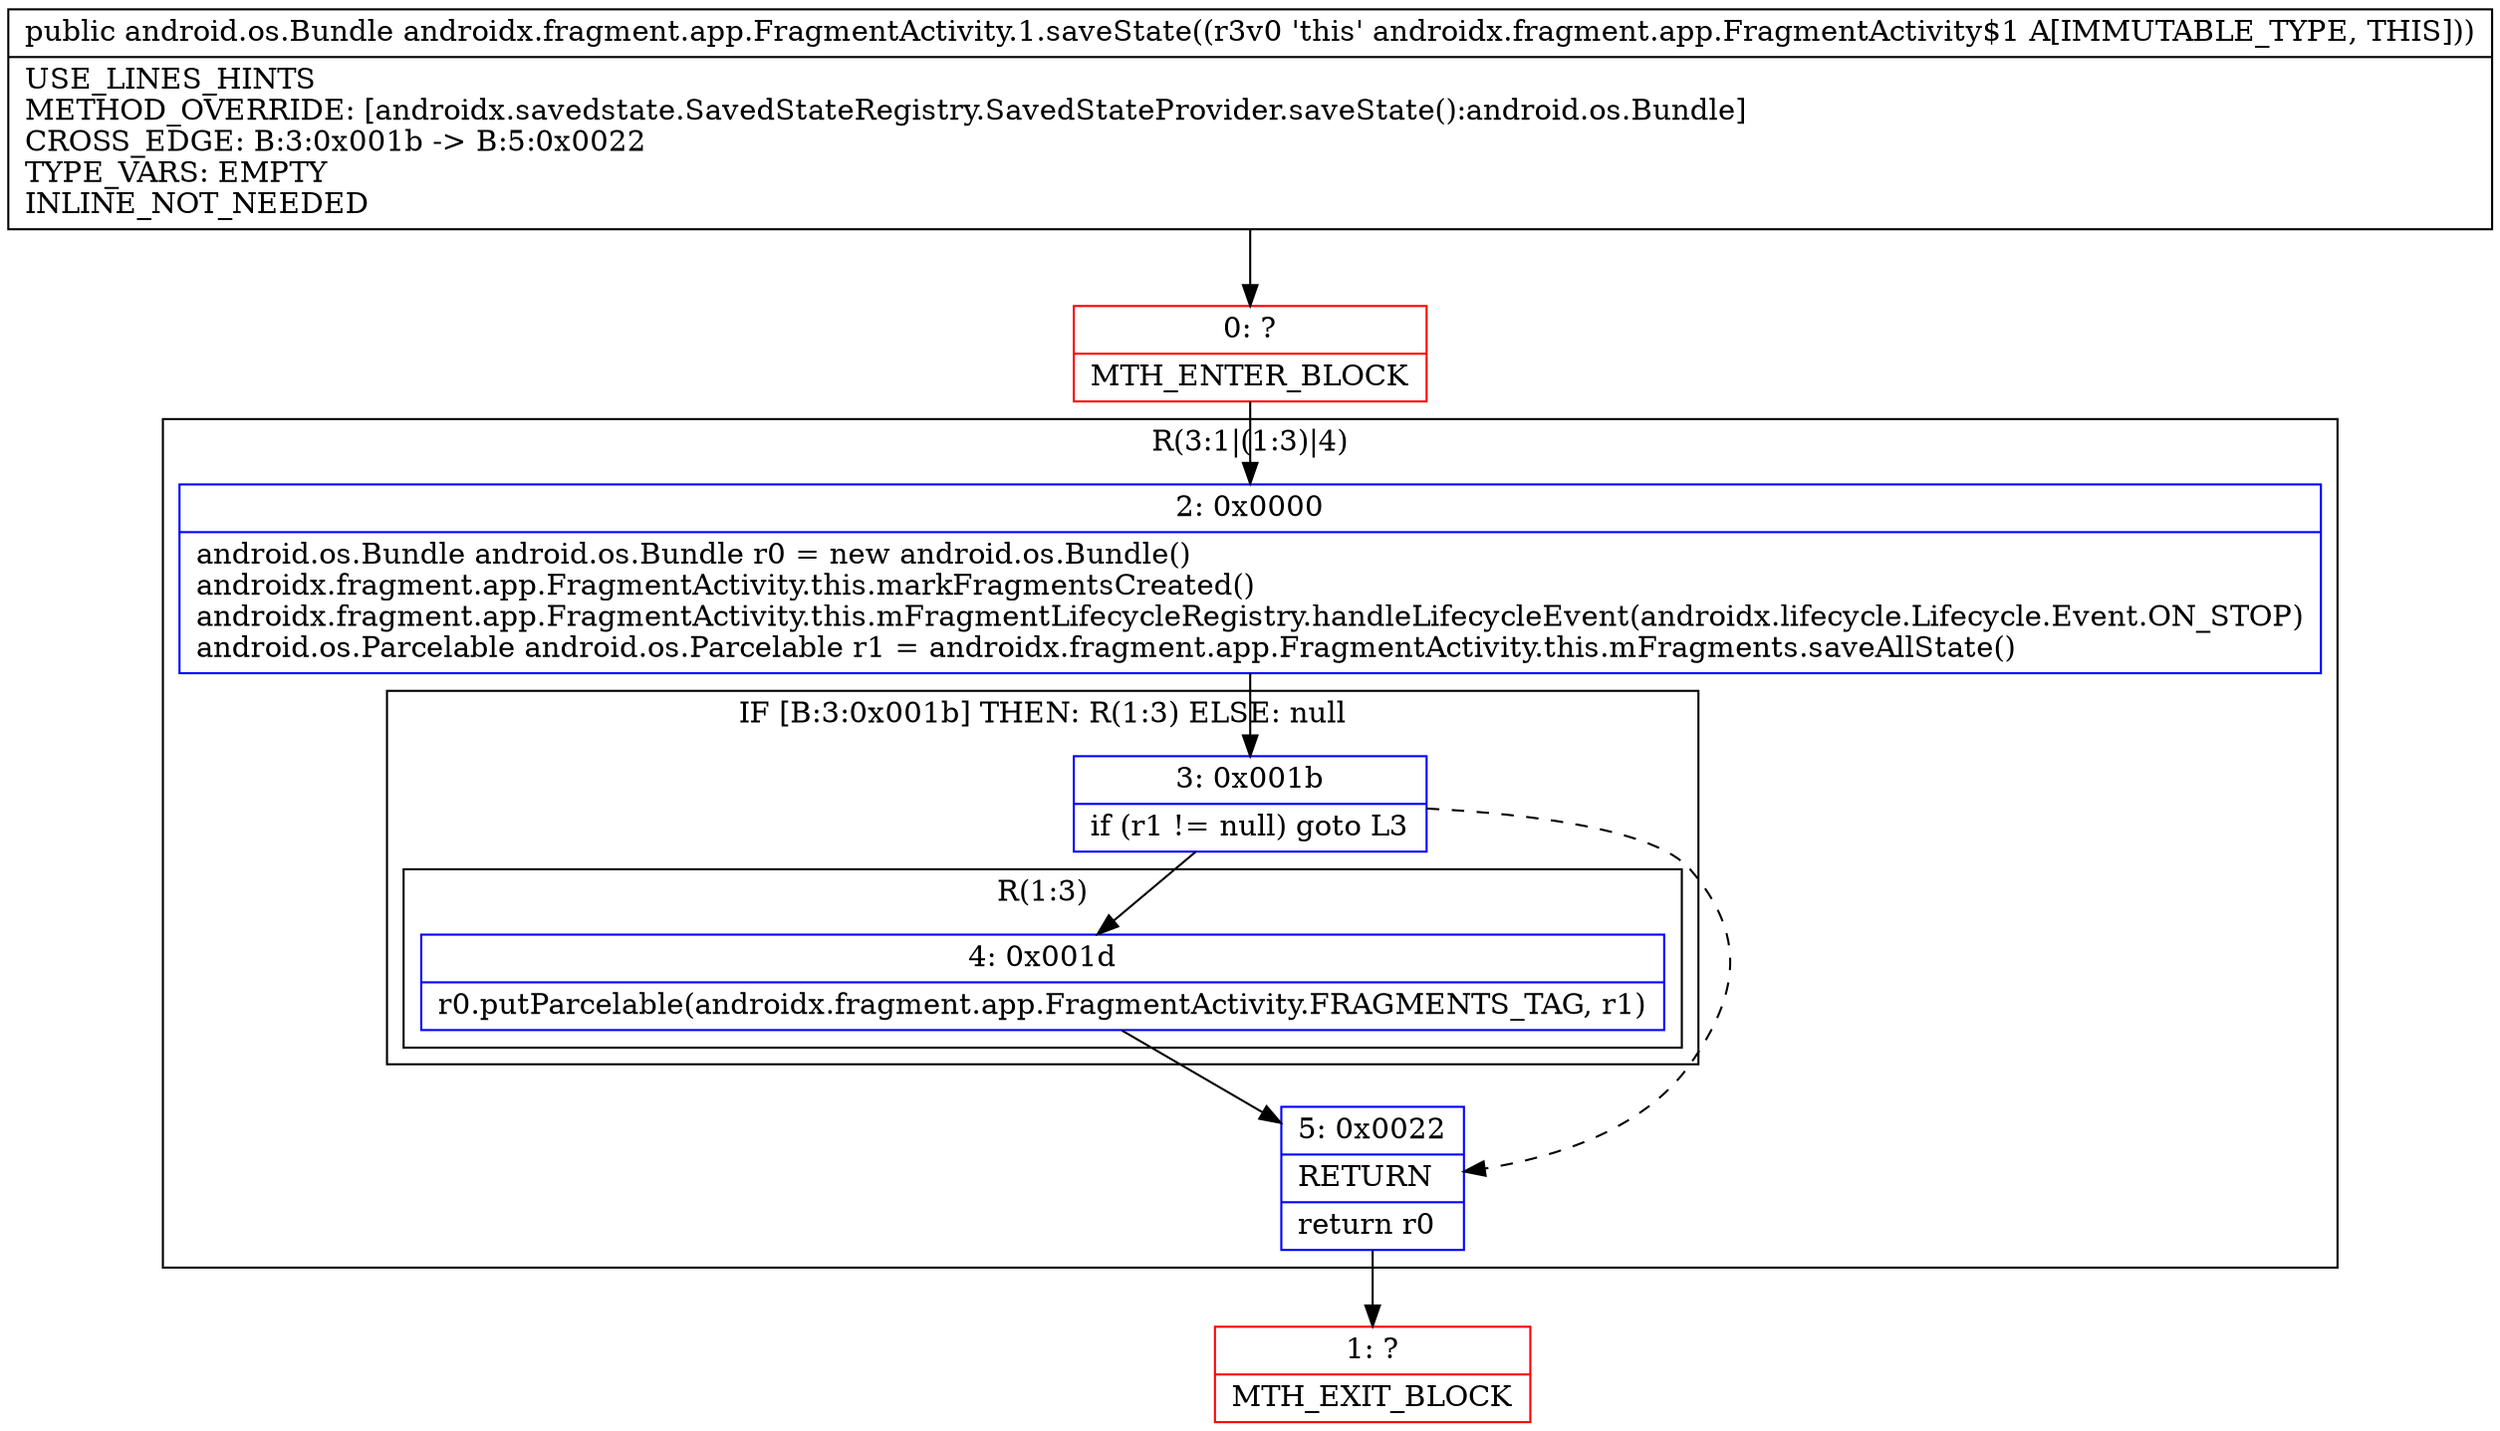 digraph "CFG forandroidx.fragment.app.FragmentActivity.1.saveState()Landroid\/os\/Bundle;" {
subgraph cluster_Region_1380994635 {
label = "R(3:1|(1:3)|4)";
node [shape=record,color=blue];
Node_2 [shape=record,label="{2\:\ 0x0000|android.os.Bundle android.os.Bundle r0 = new android.os.Bundle()\landroidx.fragment.app.FragmentActivity.this.markFragmentsCreated()\landroidx.fragment.app.FragmentActivity.this.mFragmentLifecycleRegistry.handleLifecycleEvent(androidx.lifecycle.Lifecycle.Event.ON_STOP)\landroid.os.Parcelable android.os.Parcelable r1 = androidx.fragment.app.FragmentActivity.this.mFragments.saveAllState()\l}"];
subgraph cluster_IfRegion_1201155242 {
label = "IF [B:3:0x001b] THEN: R(1:3) ELSE: null";
node [shape=record,color=blue];
Node_3 [shape=record,label="{3\:\ 0x001b|if (r1 != null) goto L3\l}"];
subgraph cluster_Region_849240906 {
label = "R(1:3)";
node [shape=record,color=blue];
Node_4 [shape=record,label="{4\:\ 0x001d|r0.putParcelable(androidx.fragment.app.FragmentActivity.FRAGMENTS_TAG, r1)\l}"];
}
}
Node_5 [shape=record,label="{5\:\ 0x0022|RETURN\l|return r0\l}"];
}
Node_0 [shape=record,color=red,label="{0\:\ ?|MTH_ENTER_BLOCK\l}"];
Node_1 [shape=record,color=red,label="{1\:\ ?|MTH_EXIT_BLOCK\l}"];
MethodNode[shape=record,label="{public android.os.Bundle androidx.fragment.app.FragmentActivity.1.saveState((r3v0 'this' androidx.fragment.app.FragmentActivity$1 A[IMMUTABLE_TYPE, THIS]))  | USE_LINES_HINTS\lMETHOD_OVERRIDE: [androidx.savedstate.SavedStateRegistry.SavedStateProvider.saveState():android.os.Bundle]\lCROSS_EDGE: B:3:0x001b \-\> B:5:0x0022\lTYPE_VARS: EMPTY\lINLINE_NOT_NEEDED\l}"];
MethodNode -> Node_0;Node_2 -> Node_3;
Node_3 -> Node_4;
Node_3 -> Node_5[style=dashed];
Node_4 -> Node_5;
Node_5 -> Node_1;
Node_0 -> Node_2;
}

